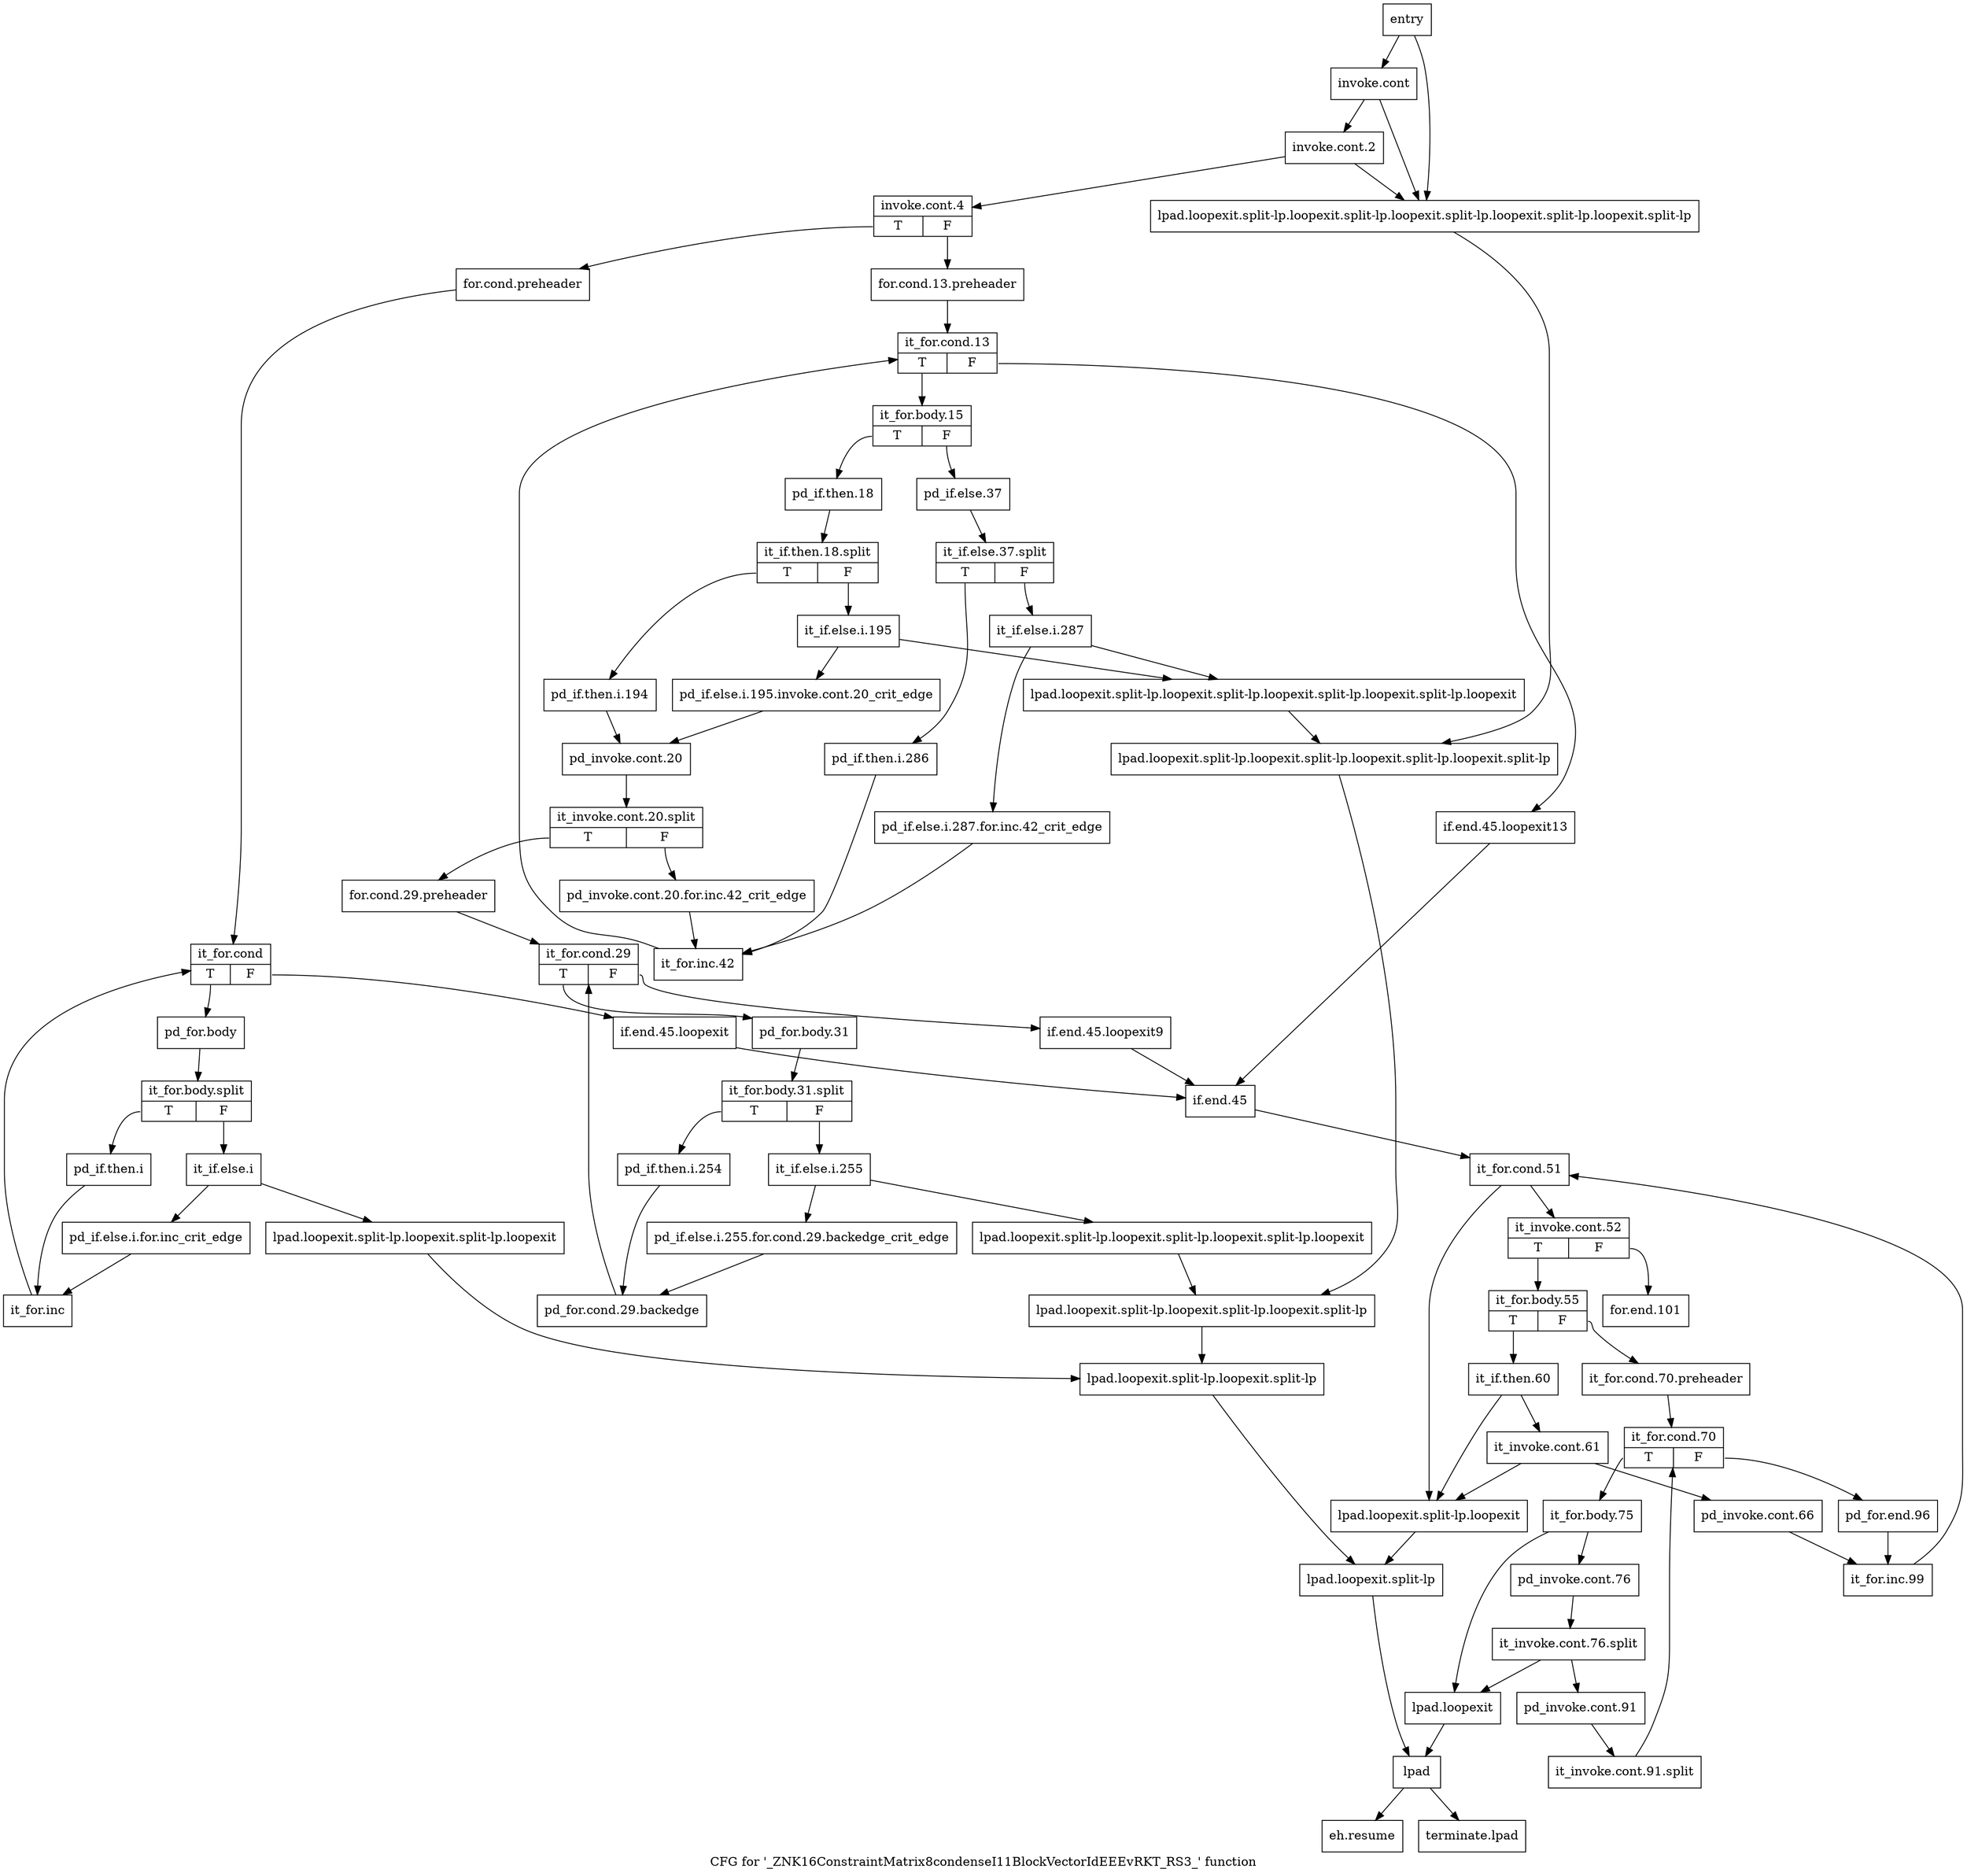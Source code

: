 digraph "CFG for '_ZNK16ConstraintMatrix8condenseI11BlockVectorIdEEEvRKT_RS3_' function" {
	label="CFG for '_ZNK16ConstraintMatrix8condenseI11BlockVectorIdEEEvRKT_RS3_' function";

	Node0x4116120 [shape=record,label="{entry}"];
	Node0x4116120 -> Node0x4116170;
	Node0x4116120 -> Node0x4116670;
	Node0x4116170 [shape=record,label="{invoke.cont}"];
	Node0x4116170 -> Node0x41161c0;
	Node0x4116170 -> Node0x4116670;
	Node0x41161c0 [shape=record,label="{invoke.cont.2}"];
	Node0x41161c0 -> Node0x4116210;
	Node0x41161c0 -> Node0x4116670;
	Node0x4116210 [shape=record,label="{invoke.cont.4|{<s0>T|<s1>F}}"];
	Node0x4116210:s0 -> Node0x41162b0;
	Node0x4116210:s1 -> Node0x4116260;
	Node0x4116260 [shape=record,label="{for.cond.13.preheader}"];
	Node0x4116260 -> Node0x4116850;
	Node0x41162b0 [shape=record,label="{for.cond.preheader}"];
	Node0x41162b0 -> Node0x4116300;
	Node0x4116300 [shape=record,label="{it_for.cond|{<s0>T|<s1>F}}"];
	Node0x4116300:s0 -> Node0x4116350;
	Node0x4116300:s1 -> Node0x4116e90;
	Node0x4116350 [shape=record,label="{pd_for.body}"];
	Node0x4116350 -> Node0x9eeb910;
	Node0x9eeb910 [shape=record,label="{it_for.body.split|{<s0>T|<s1>F}}"];
	Node0x9eeb910:s0 -> Node0x41163a0;
	Node0x9eeb910:s1 -> Node0x41163f0;
	Node0x41163a0 [shape=record,label="{pd_if.then.i}"];
	Node0x41163a0 -> Node0x4116490;
	Node0x41163f0 [shape=record,label="{it_if.else.i}"];
	Node0x41163f0 -> Node0x4116440;
	Node0x41163f0 -> Node0x4116580;
	Node0x4116440 [shape=record,label="{pd_if.else.i.for.inc_crit_edge}"];
	Node0x4116440 -> Node0x4116490;
	Node0x4116490 [shape=record,label="{it_for.inc}"];
	Node0x4116490 -> Node0x4116300;
	Node0x41164e0 [shape=record,label="{lpad.loopexit}"];
	Node0x41164e0 -> Node0x4116800;
	Node0x4116530 [shape=record,label="{lpad.loopexit.split-lp.loopexit}"];
	Node0x4116530 -> Node0x41167b0;
	Node0x4116580 [shape=record,label="{lpad.loopexit.split-lp.loopexit.split-lp.loopexit}"];
	Node0x4116580 -> Node0x4116760;
	Node0x41165d0 [shape=record,label="{lpad.loopexit.split-lp.loopexit.split-lp.loopexit.split-lp.loopexit}"];
	Node0x41165d0 -> Node0x4116710;
	Node0x4116620 [shape=record,label="{lpad.loopexit.split-lp.loopexit.split-lp.loopexit.split-lp.loopexit.split-lp.loopexit}"];
	Node0x4116620 -> Node0x41166c0;
	Node0x4116670 [shape=record,label="{lpad.loopexit.split-lp.loopexit.split-lp.loopexit.split-lp.loopexit.split-lp.loopexit.split-lp}"];
	Node0x4116670 -> Node0x41166c0;
	Node0x41166c0 [shape=record,label="{lpad.loopexit.split-lp.loopexit.split-lp.loopexit.split-lp.loopexit.split-lp}"];
	Node0x41166c0 -> Node0x4116710;
	Node0x4116710 [shape=record,label="{lpad.loopexit.split-lp.loopexit.split-lp.loopexit.split-lp}"];
	Node0x4116710 -> Node0x4116760;
	Node0x4116760 [shape=record,label="{lpad.loopexit.split-lp.loopexit.split-lp}"];
	Node0x4116760 -> Node0x41167b0;
	Node0x41167b0 [shape=record,label="{lpad.loopexit.split-lp}"];
	Node0x41167b0 -> Node0x4116800;
	Node0x4116800 [shape=record,label="{lpad}"];
	Node0x4116800 -> Node0x4117430;
	Node0x4116800 -> Node0x4117480;
	Node0x4116850 [shape=record,label="{it_for.cond.13|{<s0>T|<s1>F}}"];
	Node0x4116850:s0 -> Node0x41168a0;
	Node0x4116850:s1 -> Node0x4116f30;
	Node0x41168a0 [shape=record,label="{it_for.body.15|{<s0>T|<s1>F}}"];
	Node0x41168a0:s0 -> Node0x41168f0;
	Node0x41168a0:s1 -> Node0x4116d00;
	Node0x41168f0 [shape=record,label="{pd_if.then.18}"];
	Node0x41168f0 -> Node0x9eeb210;
	Node0x9eeb210 [shape=record,label="{it_if.then.18.split|{<s0>T|<s1>F}}"];
	Node0x9eeb210:s0 -> Node0x4116940;
	Node0x9eeb210:s1 -> Node0x4116990;
	Node0x4116940 [shape=record,label="{pd_if.then.i.194}"];
	Node0x4116940 -> Node0x4116a30;
	Node0x4116990 [shape=record,label="{it_if.else.i.195}"];
	Node0x4116990 -> Node0x41169e0;
	Node0x4116990 -> Node0x4116620;
	Node0x41169e0 [shape=record,label="{pd_if.else.i.195.invoke.cont.20_crit_edge}"];
	Node0x41169e0 -> Node0x4116a30;
	Node0x4116a30 [shape=record,label="{pd_invoke.cont.20}"];
	Node0x4116a30 -> Node0x9eeb430;
	Node0x9eeb430 [shape=record,label="{it_invoke.cont.20.split|{<s0>T|<s1>F}}"];
	Node0x9eeb430:s0 -> Node0x4116ad0;
	Node0x9eeb430:s1 -> Node0x4116a80;
	Node0x4116a80 [shape=record,label="{pd_invoke.cont.20.for.inc.42_crit_edge}"];
	Node0x4116a80 -> Node0x4116e40;
	Node0x4116ad0 [shape=record,label="{for.cond.29.preheader}"];
	Node0x4116ad0 -> Node0x4116b20;
	Node0x4116b20 [shape=record,label="{it_for.cond.29|{<s0>T|<s1>F}}"];
	Node0x4116b20:s0 -> Node0x4116b70;
	Node0x4116b20:s1 -> Node0x4116ee0;
	Node0x4116b70 [shape=record,label="{pd_for.body.31}"];
	Node0x4116b70 -> Node0x9eeb360;
	Node0x9eeb360 [shape=record,label="{it_for.body.31.split|{<s0>T|<s1>F}}"];
	Node0x9eeb360:s0 -> Node0x4116bc0;
	Node0x9eeb360:s1 -> Node0x4116c10;
	Node0x4116bc0 [shape=record,label="{pd_if.then.i.254}"];
	Node0x4116bc0 -> Node0x4116cb0;
	Node0x4116c10 [shape=record,label="{it_if.else.i.255}"];
	Node0x4116c10 -> Node0x4116c60;
	Node0x4116c10 -> Node0x41165d0;
	Node0x4116c60 [shape=record,label="{pd_if.else.i.255.for.cond.29.backedge_crit_edge}"];
	Node0x4116c60 -> Node0x4116cb0;
	Node0x4116cb0 [shape=record,label="{pd_for.cond.29.backedge}"];
	Node0x4116cb0 -> Node0x4116b20;
	Node0x4116d00 [shape=record,label="{pd_if.else.37}"];
	Node0x4116d00 -> Node0x9eeb070;
	Node0x9eeb070 [shape=record,label="{it_if.else.37.split|{<s0>T|<s1>F}}"];
	Node0x9eeb070:s0 -> Node0x4116d50;
	Node0x9eeb070:s1 -> Node0x4116da0;
	Node0x4116d50 [shape=record,label="{pd_if.then.i.286}"];
	Node0x4116d50 -> Node0x4116e40;
	Node0x4116da0 [shape=record,label="{it_if.else.i.287}"];
	Node0x4116da0 -> Node0x4116df0;
	Node0x4116da0 -> Node0x4116620;
	Node0x4116df0 [shape=record,label="{pd_if.else.i.287.for.inc.42_crit_edge}"];
	Node0x4116df0 -> Node0x4116e40;
	Node0x4116e40 [shape=record,label="{it_for.inc.42}"];
	Node0x4116e40 -> Node0x4116850;
	Node0x4116e90 [shape=record,label="{if.end.45.loopexit}"];
	Node0x4116e90 -> Node0x4116f80;
	Node0x4116ee0 [shape=record,label="{if.end.45.loopexit9}"];
	Node0x4116ee0 -> Node0x4116f80;
	Node0x4116f30 [shape=record,label="{if.end.45.loopexit13}"];
	Node0x4116f30 -> Node0x4116f80;
	Node0x4116f80 [shape=record,label="{if.end.45}"];
	Node0x4116f80 -> Node0x4116fd0;
	Node0x4116fd0 [shape=record,label="{it_for.cond.51}"];
	Node0x4116fd0 -> Node0x4117020;
	Node0x4116fd0 -> Node0x4116530;
	Node0x4117020 [shape=record,label="{it_invoke.cont.52|{<s0>T|<s1>F}}"];
	Node0x4117020:s0 -> Node0x4117070;
	Node0x4117020:s1 -> Node0x41173e0;
	Node0x4117070 [shape=record,label="{it_for.body.55|{<s0>T|<s1>F}}"];
	Node0x4117070:s0 -> Node0x4117110;
	Node0x4117070:s1 -> Node0x41170c0;
	Node0x41170c0 [shape=record,label="{it_for.cond.70.preheader}"];
	Node0x41170c0 -> Node0x4117200;
	Node0x4117110 [shape=record,label="{it_if.then.60}"];
	Node0x4117110 -> Node0x4117160;
	Node0x4117110 -> Node0x4116530;
	Node0x4117160 [shape=record,label="{it_invoke.cont.61}"];
	Node0x4117160 -> Node0x41171b0;
	Node0x4117160 -> Node0x4116530;
	Node0x41171b0 [shape=record,label="{pd_invoke.cont.66}"];
	Node0x41171b0 -> Node0x4117390;
	Node0x4117200 [shape=record,label="{it_for.cond.70|{<s0>T|<s1>F}}"];
	Node0x4117200:s0 -> Node0x4117250;
	Node0x4117200:s1 -> Node0x4117340;
	Node0x4117250 [shape=record,label="{it_for.body.75}"];
	Node0x4117250 -> Node0x41172a0;
	Node0x4117250 -> Node0x41164e0;
	Node0x41172a0 [shape=record,label="{pd_invoke.cont.76}"];
	Node0x41172a0 -> Node0x9eeb1c0;
	Node0x9eeb1c0 [shape=record,label="{it_invoke.cont.76.split}"];
	Node0x9eeb1c0 -> Node0x41172f0;
	Node0x9eeb1c0 -> Node0x41164e0;
	Node0x41172f0 [shape=record,label="{pd_invoke.cont.91}"];
	Node0x41172f0 -> Node0x9eeb140;
	Node0x9eeb140 [shape=record,label="{it_invoke.cont.91.split}"];
	Node0x9eeb140 -> Node0x4117200;
	Node0x4117340 [shape=record,label="{pd_for.end.96}"];
	Node0x4117340 -> Node0x4117390;
	Node0x4117390 [shape=record,label="{it_for.inc.99}"];
	Node0x4117390 -> Node0x4116fd0;
	Node0x41173e0 [shape=record,label="{for.end.101}"];
	Node0x4117430 [shape=record,label="{eh.resume}"];
	Node0x4117480 [shape=record,label="{terminate.lpad}"];
}
